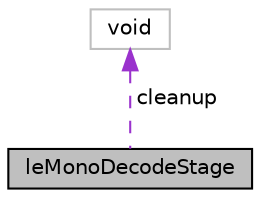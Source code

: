 digraph "leMonoDecodeStage"
{
 // INTERACTIVE_SVG=YES
  edge [fontname="Helvetica",fontsize="10",labelfontname="Helvetica",labelfontsize="10"];
  node [fontname="Helvetica",fontsize="10",shape=record];
  Node1 [label="leMonoDecodeStage",height=0.2,width=0.4,color="black", fillcolor="grey75", style="filled", fontcolor="black"];
  Node2 -> Node1 [dir="back",color="darkorchid3",fontsize="10",style="dashed",label=" cleanup" ,fontname="Helvetica"];
  Node2 [label="void",height=0.2,width=0.4,color="grey75", fillcolor="white", style="filled"];
}
